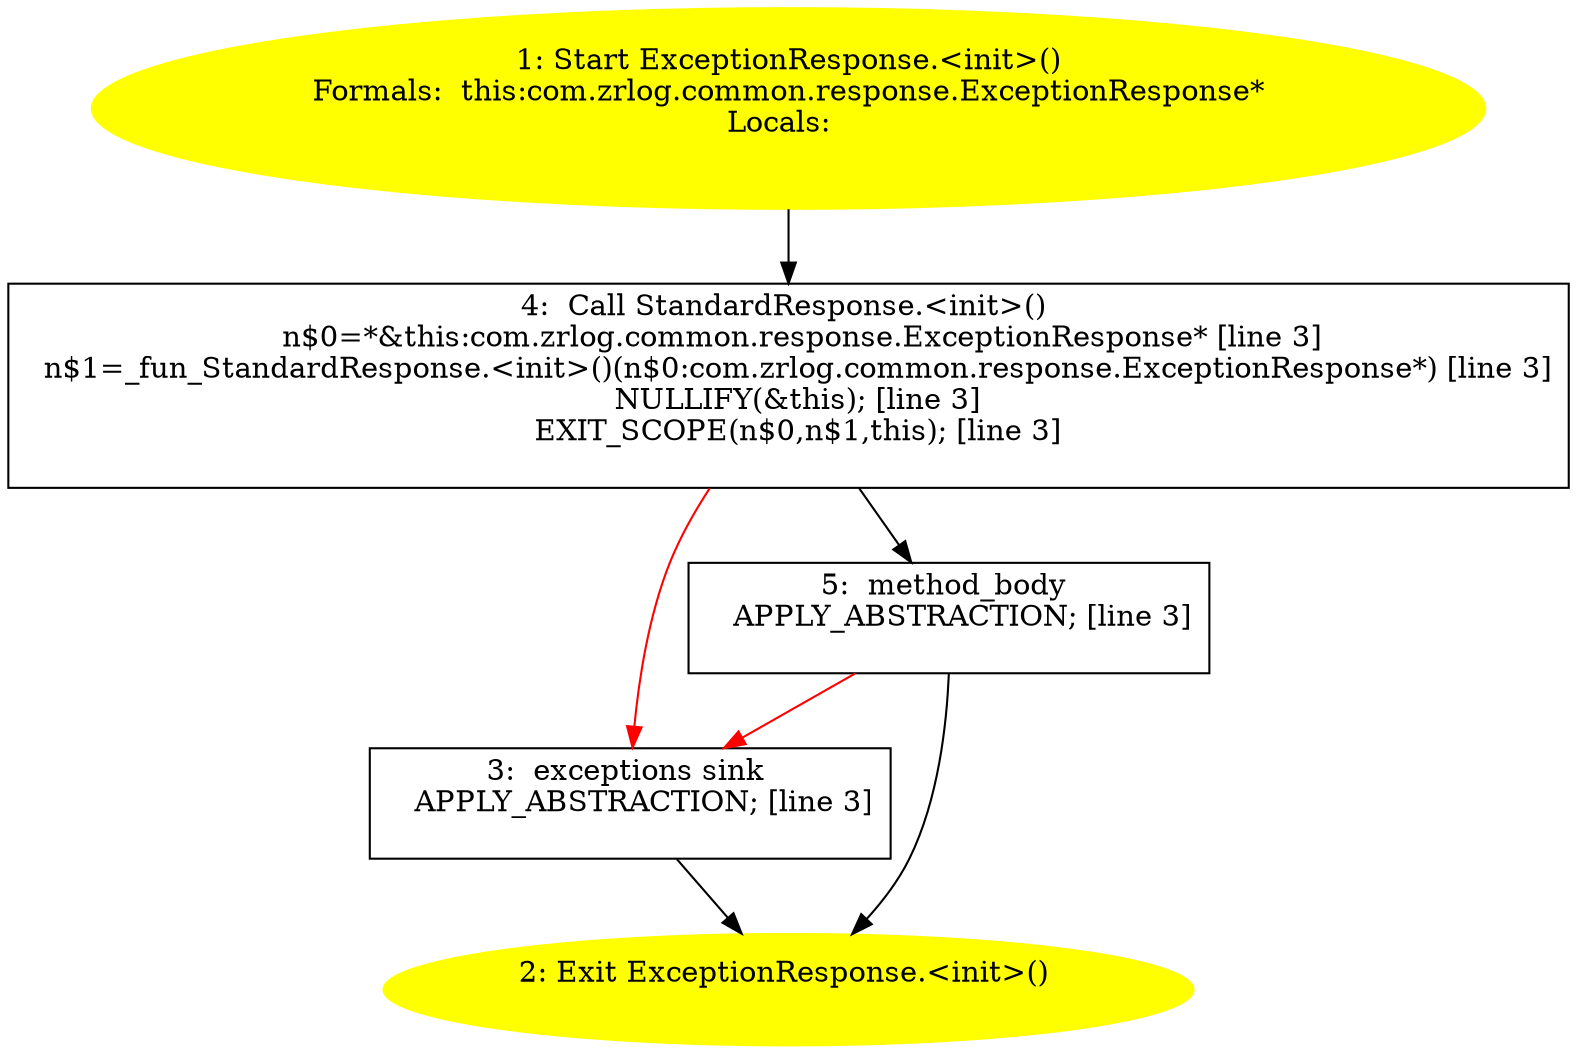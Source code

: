 /* @generated */
digraph cfg {
"com.zrlog.common.response.ExceptionResponse.<init>().d92ffd2df705b5f6cdff7765d29e9b02_1" [label="1: Start ExceptionResponse.<init>()\nFormals:  this:com.zrlog.common.response.ExceptionResponse*\nLocals:  \n  " color=yellow style=filled]
	

	 "com.zrlog.common.response.ExceptionResponse.<init>().d92ffd2df705b5f6cdff7765d29e9b02_1" -> "com.zrlog.common.response.ExceptionResponse.<init>().d92ffd2df705b5f6cdff7765d29e9b02_4" ;
"com.zrlog.common.response.ExceptionResponse.<init>().d92ffd2df705b5f6cdff7765d29e9b02_2" [label="2: Exit ExceptionResponse.<init>() \n  " color=yellow style=filled]
	

"com.zrlog.common.response.ExceptionResponse.<init>().d92ffd2df705b5f6cdff7765d29e9b02_3" [label="3:  exceptions sink \n   APPLY_ABSTRACTION; [line 3]\n " shape="box"]
	

	 "com.zrlog.common.response.ExceptionResponse.<init>().d92ffd2df705b5f6cdff7765d29e9b02_3" -> "com.zrlog.common.response.ExceptionResponse.<init>().d92ffd2df705b5f6cdff7765d29e9b02_2" ;
"com.zrlog.common.response.ExceptionResponse.<init>().d92ffd2df705b5f6cdff7765d29e9b02_4" [label="4:  Call StandardResponse.<init>() \n   n$0=*&this:com.zrlog.common.response.ExceptionResponse* [line 3]\n  n$1=_fun_StandardResponse.<init>()(n$0:com.zrlog.common.response.ExceptionResponse*) [line 3]\n  NULLIFY(&this); [line 3]\n  EXIT_SCOPE(n$0,n$1,this); [line 3]\n " shape="box"]
	

	 "com.zrlog.common.response.ExceptionResponse.<init>().d92ffd2df705b5f6cdff7765d29e9b02_4" -> "com.zrlog.common.response.ExceptionResponse.<init>().d92ffd2df705b5f6cdff7765d29e9b02_5" ;
	 "com.zrlog.common.response.ExceptionResponse.<init>().d92ffd2df705b5f6cdff7765d29e9b02_4" -> "com.zrlog.common.response.ExceptionResponse.<init>().d92ffd2df705b5f6cdff7765d29e9b02_3" [color="red" ];
"com.zrlog.common.response.ExceptionResponse.<init>().d92ffd2df705b5f6cdff7765d29e9b02_5" [label="5:  method_body \n   APPLY_ABSTRACTION; [line 3]\n " shape="box"]
	

	 "com.zrlog.common.response.ExceptionResponse.<init>().d92ffd2df705b5f6cdff7765d29e9b02_5" -> "com.zrlog.common.response.ExceptionResponse.<init>().d92ffd2df705b5f6cdff7765d29e9b02_2" ;
	 "com.zrlog.common.response.ExceptionResponse.<init>().d92ffd2df705b5f6cdff7765d29e9b02_5" -> "com.zrlog.common.response.ExceptionResponse.<init>().d92ffd2df705b5f6cdff7765d29e9b02_3" [color="red" ];
}
